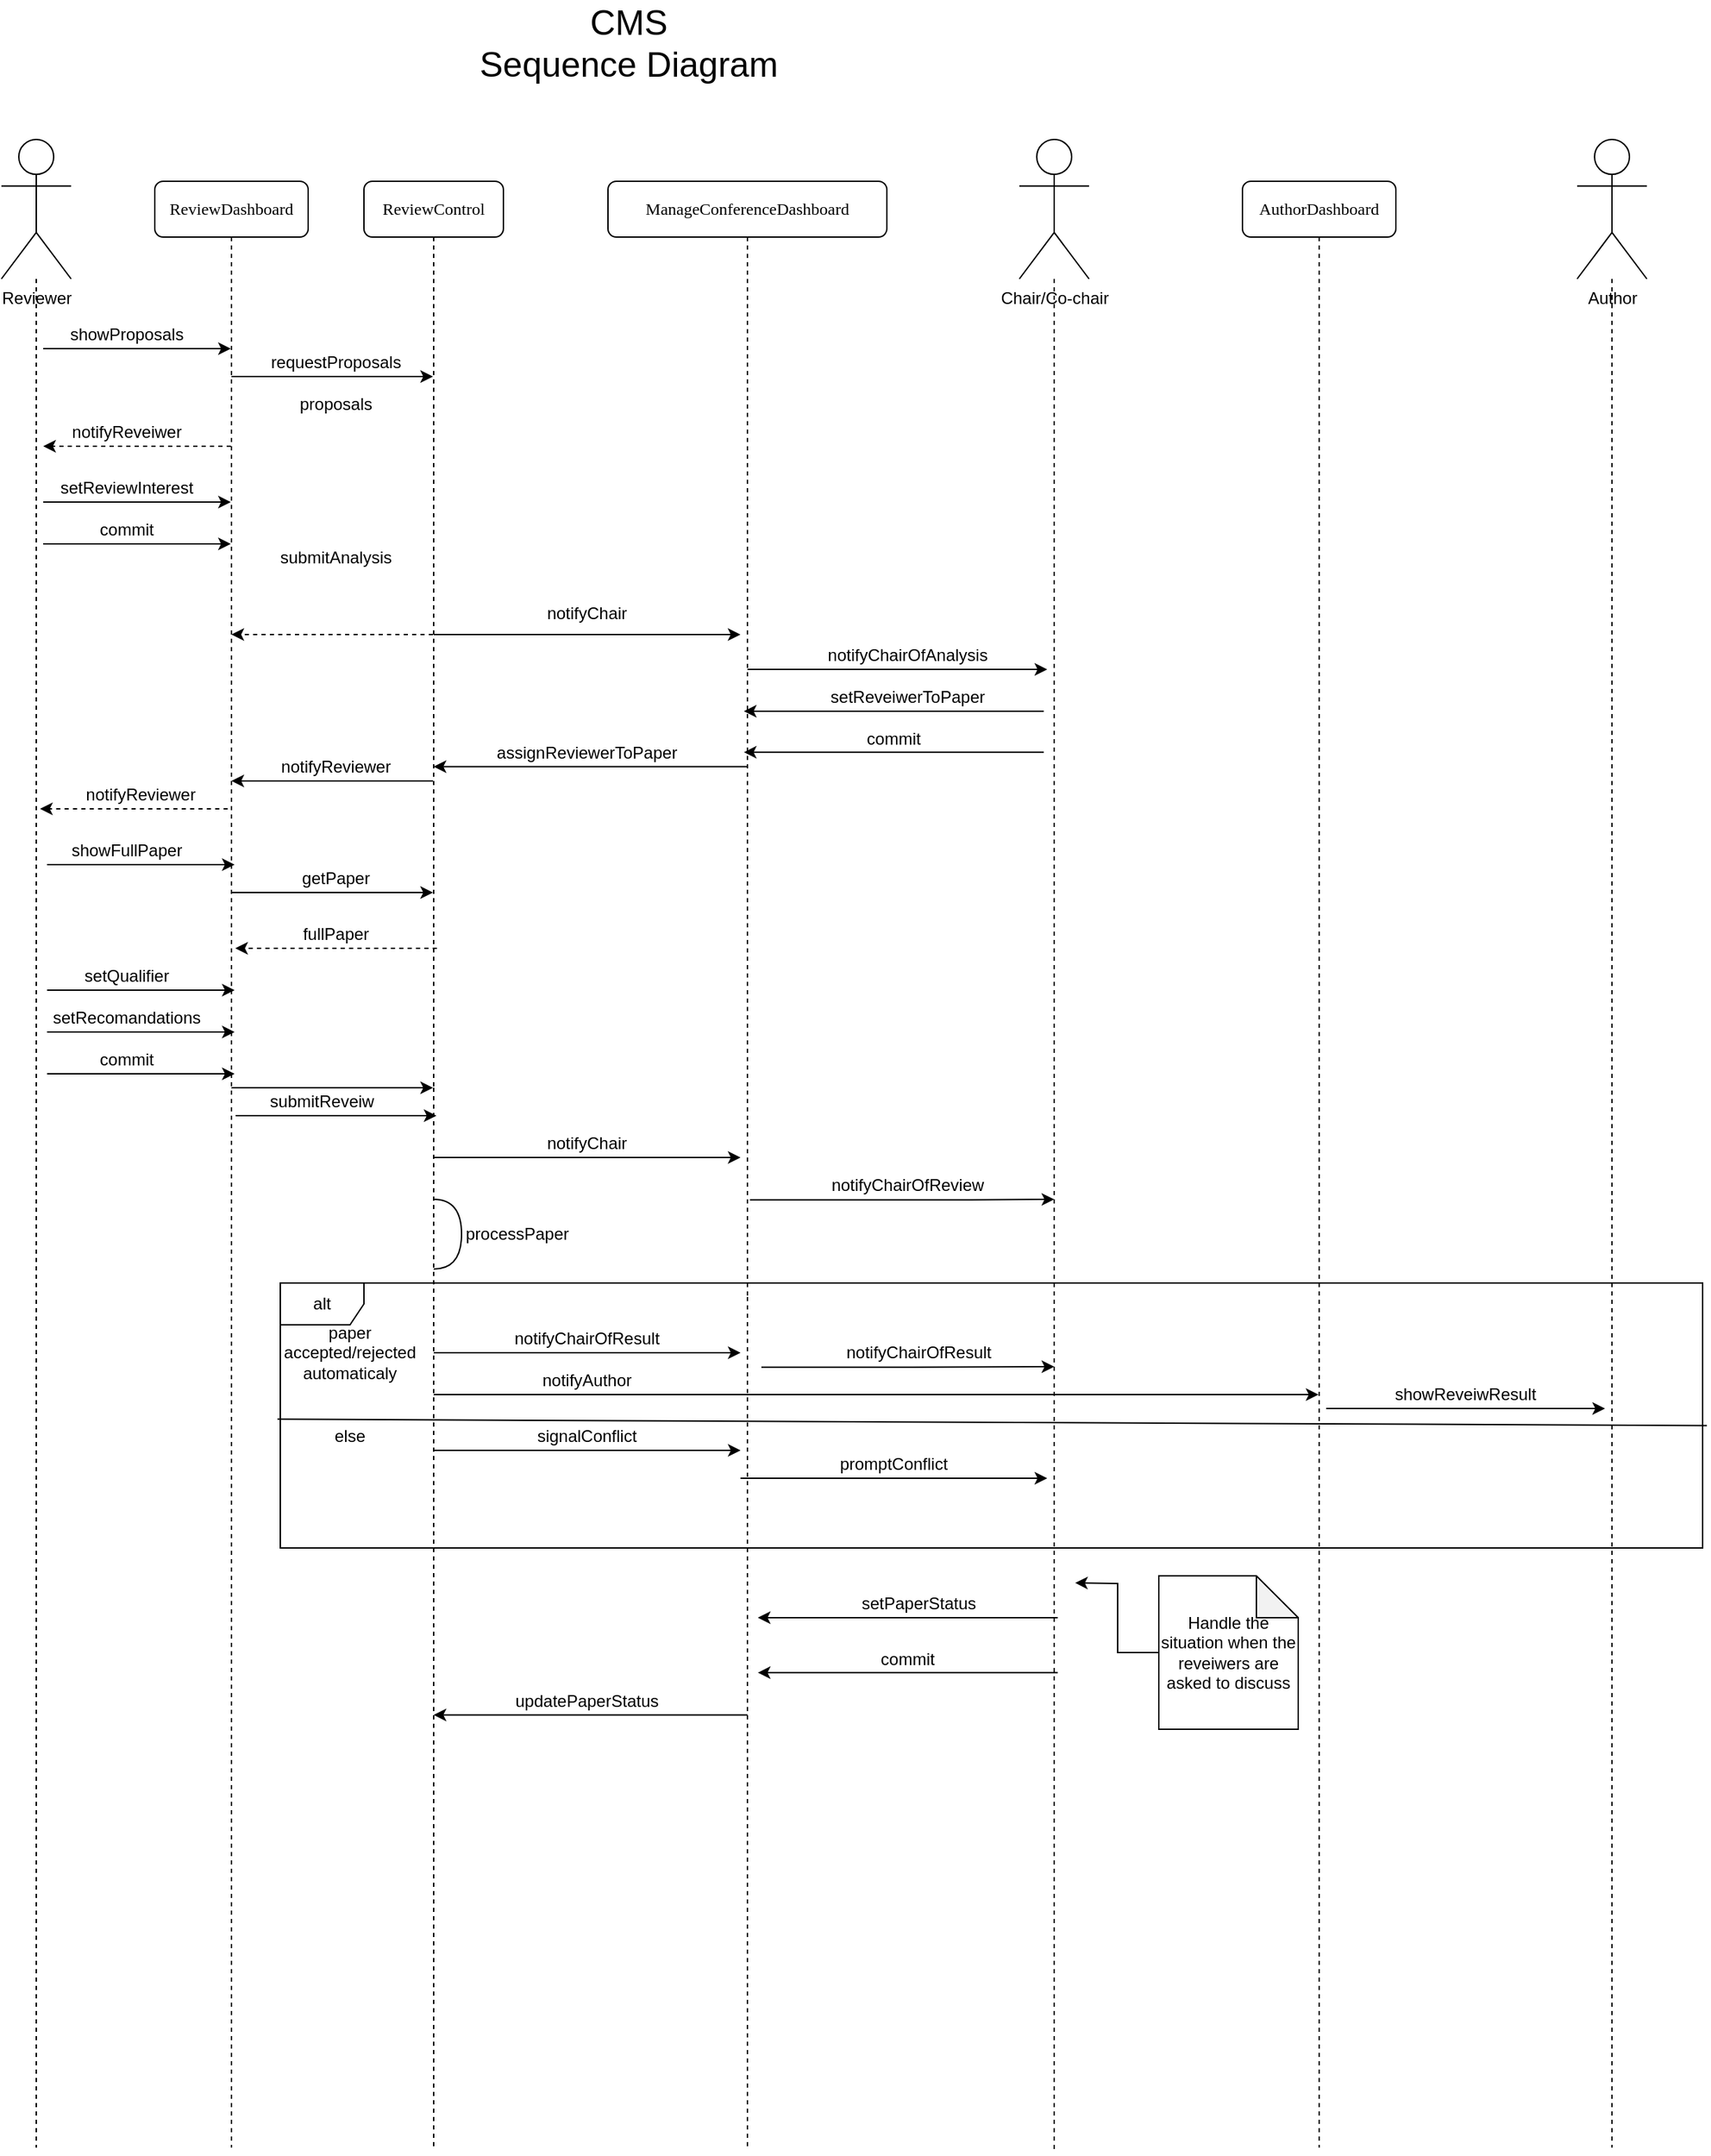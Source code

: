 <mxfile version="14.5.3" type="device"><diagram name="Page-1" id="13e1069c-82ec-6db2-03f1-153e76fe0fe0"><mxGraphModel dx="2452" dy="85" grid="1" gridSize="10" guides="1" tooltips="1" connect="1" arrows="1" fold="1" page="1" pageScale="1" pageWidth="1100" pageHeight="850" background="#ffffff" math="0" shadow="0"><root><mxCell id="0"/><mxCell id="1" parent="0"/><mxCell id="bucNh9d91GPZDgI1Pmpa-3" value="&lt;span style=&quot;font-size: 25px&quot;&gt;CMS&lt;br&gt;Sequence Diagram&lt;br&gt;&lt;/span&gt;" style="text;html=1;strokeColor=none;fillColor=none;align=center;verticalAlign=middle;whiteSpace=wrap;rounded=0;" vertex="1" parent="1"><mxGeometry x="440" y="860" width="220" height="60" as="geometry"/></mxCell><mxCell id="bucNh9d91GPZDgI1Pmpa-11" style="edgeStyle=orthogonalEdgeStyle;rounded=0;orthogonalLoop=1;jettySize=auto;html=1;dashed=1;endArrow=none;endFill=0;" edge="1" parent="1" source="bucNh9d91GPZDgI1Pmpa-7"><mxGeometry relative="1" as="geometry"><mxPoint x="125" y="2400" as="targetPoint"/><Array as="points"><mxPoint x="125" y="1210"/><mxPoint x="125" y="1210"/></Array></mxGeometry></mxCell><mxCell id="bucNh9d91GPZDgI1Pmpa-7" value="Reviewer" style="shape=umlActor;verticalLabelPosition=bottom;verticalAlign=top;html=1;" vertex="1" parent="1"><mxGeometry x="100" y="960" width="50" height="100" as="geometry"/></mxCell><mxCell id="bucNh9d91GPZDgI1Pmpa-9" style="edgeStyle=orthogonalEdgeStyle;rounded=0;orthogonalLoop=1;jettySize=auto;html=1;dashed=1;endArrow=none;endFill=0;" edge="1" parent="1" source="bucNh9d91GPZDgI1Pmpa-8"><mxGeometry relative="1" as="geometry"><mxPoint x="855" y="2403.429" as="targetPoint"/><Array as="points"><mxPoint x="855" y="1400"/><mxPoint x="855" y="1400"/></Array></mxGeometry></mxCell><mxCell id="bucNh9d91GPZDgI1Pmpa-8" value="Chair/Co-chair" style="shape=umlActor;verticalLabelPosition=bottom;verticalAlign=top;html=1;" vertex="1" parent="1"><mxGeometry x="830" y="960" width="50" height="100" as="geometry"/></mxCell><mxCell id="bucNh9d91GPZDgI1Pmpa-32" style="edgeStyle=orthogonalEdgeStyle;rounded=0;orthogonalLoop=1;jettySize=auto;html=1;startArrow=none;startFill=0;endArrow=classic;endFill=1;" edge="1" parent="1" source="bucNh9d91GPZDgI1Pmpa-12" target="bucNh9d91GPZDgI1Pmpa-13"><mxGeometry relative="1" as="geometry"><Array as="points"><mxPoint x="320" y="1270"/><mxPoint x="320" y="1270"/></Array></mxGeometry></mxCell><mxCell id="bucNh9d91GPZDgI1Pmpa-55" style="edgeStyle=orthogonalEdgeStyle;rounded=0;orthogonalLoop=1;jettySize=auto;html=1;startArrow=none;startFill=0;endArrow=classic;endFill=1;" edge="1" parent="1" source="bucNh9d91GPZDgI1Pmpa-12" target="bucNh9d91GPZDgI1Pmpa-13"><mxGeometry relative="1" as="geometry"><Array as="points"><mxPoint x="350" y="1500"/><mxPoint x="350" y="1500"/></Array></mxGeometry></mxCell><mxCell id="bucNh9d91GPZDgI1Pmpa-12" value="ReviewDashboard" style="shape=umlLifeline;perimeter=lifelinePerimeter;whiteSpace=wrap;html=1;container=1;collapsible=0;recursiveResize=0;outlineConnect=0;rounded=1;shadow=0;comic=0;labelBackgroundColor=none;strokeWidth=1;fontFamily=Verdana;fontSize=12;align=center;" vertex="1" parent="1"><mxGeometry x="210" y="990" width="110" height="1410" as="geometry"/></mxCell><mxCell id="bucNh9d91GPZDgI1Pmpa-24" style="edgeStyle=orthogonalEdgeStyle;rounded=0;orthogonalLoop=1;jettySize=auto;html=1;endArrow=classic;endFill=1;dashed=1;startArrow=none;startFill=0;" edge="1" parent="1" source="bucNh9d91GPZDgI1Pmpa-13" target="bucNh9d91GPZDgI1Pmpa-12"><mxGeometry relative="1" as="geometry"><Array as="points"><mxPoint x="320" y="1160"/><mxPoint x="320" y="1160"/></Array></mxGeometry></mxCell><mxCell id="bucNh9d91GPZDgI1Pmpa-36" style="edgeStyle=orthogonalEdgeStyle;rounded=0;orthogonalLoop=1;jettySize=auto;html=1;startArrow=none;startFill=0;endArrow=classic;endFill=1;" edge="1" parent="1" source="bucNh9d91GPZDgI1Pmpa-13"><mxGeometry relative="1" as="geometry"><mxPoint x="630" y="1315" as="targetPoint"/></mxGeometry></mxCell><mxCell id="bucNh9d91GPZDgI1Pmpa-48" style="edgeStyle=orthogonalEdgeStyle;rounded=0;orthogonalLoop=1;jettySize=auto;html=1;startArrow=none;startFill=0;endArrow=classic;endFill=1;" edge="1" parent="1" source="bucNh9d91GPZDgI1Pmpa-13" target="bucNh9d91GPZDgI1Pmpa-12"><mxGeometry relative="1" as="geometry"><Array as="points"><mxPoint x="330" y="1420"/><mxPoint x="330" y="1420"/></Array></mxGeometry></mxCell><mxCell id="bucNh9d91GPZDgI1Pmpa-67" style="edgeStyle=orthogonalEdgeStyle;rounded=0;orthogonalLoop=1;jettySize=auto;html=1;startArrow=none;startFill=0;endArrow=none;endFill=0;dashed=1;" edge="1" parent="1" source="bucNh9d91GPZDgI1Pmpa-13"><mxGeometry relative="1" as="geometry"><mxPoint x="410" y="2400" as="targetPoint"/></mxGeometry></mxCell><mxCell id="bucNh9d91GPZDgI1Pmpa-13" value="ReviewControl" style="shape=umlLifeline;perimeter=lifelinePerimeter;whiteSpace=wrap;html=1;container=1;collapsible=0;recursiveResize=0;outlineConnect=0;rounded=1;shadow=0;comic=0;labelBackgroundColor=none;strokeWidth=1;fontFamily=Verdana;fontSize=12;align=center;" vertex="1" parent="1"><mxGeometry x="360" y="990" width="100" height="650" as="geometry"/></mxCell><mxCell id="bucNh9d91GPZDgI1Pmpa-18" value="" style="endArrow=classic;html=1;" edge="1" parent="1" target="bucNh9d91GPZDgI1Pmpa-12"><mxGeometry width="50" height="50" relative="1" as="geometry"><mxPoint x="130" y="1110" as="sourcePoint"/><mxPoint x="200" y="1110" as="targetPoint"/><Array as="points"><mxPoint x="230" y="1110"/></Array></mxGeometry></mxCell><mxCell id="bucNh9d91GPZDgI1Pmpa-19" value="showProposals" style="text;html=1;strokeColor=none;fillColor=none;align=center;verticalAlign=middle;whiteSpace=wrap;rounded=0;" vertex="1" parent="1"><mxGeometry x="170" y="1090" width="40" height="20" as="geometry"/></mxCell><mxCell id="bucNh9d91GPZDgI1Pmpa-21" value="requestProposals" style="text;html=1;strokeColor=none;fillColor=none;align=center;verticalAlign=middle;whiteSpace=wrap;rounded=0;" vertex="1" parent="1"><mxGeometry x="320" y="1110" width="40" height="20" as="geometry"/></mxCell><mxCell id="bucNh9d91GPZDgI1Pmpa-22" value="" style="endArrow=classic;html=1;" edge="1" parent="1" source="bucNh9d91GPZDgI1Pmpa-12" target="bucNh9d91GPZDgI1Pmpa-13"><mxGeometry width="50" height="50" relative="1" as="geometry"><mxPoint x="265.5" y="1140" as="sourcePoint"/><mxPoint x="400" y="1140" as="targetPoint"/><Array as="points"><mxPoint x="340" y="1130"/><mxPoint x="400" y="1130"/></Array></mxGeometry></mxCell><mxCell id="bucNh9d91GPZDgI1Pmpa-25" value="proposals" style="text;html=1;strokeColor=none;fillColor=none;align=center;verticalAlign=middle;whiteSpace=wrap;rounded=0;" vertex="1" parent="1"><mxGeometry x="320" y="1140" width="40" height="20" as="geometry"/></mxCell><mxCell id="bucNh9d91GPZDgI1Pmpa-28" style="edgeStyle=orthogonalEdgeStyle;rounded=0;orthogonalLoop=1;jettySize=auto;html=1;endArrow=classic;endFill=1;dashed=1;startArrow=none;startFill=0;" edge="1" parent="1"><mxGeometry relative="1" as="geometry"><mxPoint x="264.57" y="1179.999" as="sourcePoint"/><mxPoint x="130" y="1180" as="targetPoint"/><Array as="points"><mxPoint x="175.07" y="1179.97"/><mxPoint x="175.07" y="1179.97"/></Array></mxGeometry></mxCell><mxCell id="bucNh9d91GPZDgI1Pmpa-30" value="" style="endArrow=classic;html=1;" edge="1" parent="1"><mxGeometry width="50" height="50" relative="1" as="geometry"><mxPoint x="130" y="1220" as="sourcePoint"/><mxPoint x="264.5" y="1220" as="targetPoint"/><Array as="points"><mxPoint x="230" y="1220"/></Array></mxGeometry></mxCell><mxCell id="bucNh9d91GPZDgI1Pmpa-31" value="setReviewInterest" style="text;html=1;strokeColor=none;fillColor=none;align=center;verticalAlign=middle;whiteSpace=wrap;rounded=0;" vertex="1" parent="1"><mxGeometry x="140" y="1200" width="100" height="20" as="geometry"/></mxCell><mxCell id="bucNh9d91GPZDgI1Pmpa-33" value="submitAnalysis" style="text;html=1;strokeColor=none;fillColor=none;align=center;verticalAlign=middle;whiteSpace=wrap;rounded=0;" vertex="1" parent="1"><mxGeometry x="300" y="1250" width="80" height="20" as="geometry"/></mxCell><mxCell id="bucNh9d91GPZDgI1Pmpa-34" value="" style="endArrow=classic;html=1;" edge="1" parent="1"><mxGeometry width="50" height="50" relative="1" as="geometry"><mxPoint x="130" y="1250" as="sourcePoint"/><mxPoint x="264.5" y="1250" as="targetPoint"/><Array as="points"><mxPoint x="230" y="1250"/></Array></mxGeometry></mxCell><mxCell id="bucNh9d91GPZDgI1Pmpa-35" value="commit" style="text;html=1;strokeColor=none;fillColor=none;align=center;verticalAlign=middle;whiteSpace=wrap;rounded=0;" vertex="1" parent="1"><mxGeometry x="140" y="1230" width="100" height="20" as="geometry"/></mxCell><mxCell id="bucNh9d91GPZDgI1Pmpa-37" value="notifyChair" style="text;html=1;strokeColor=none;fillColor=none;align=center;verticalAlign=middle;whiteSpace=wrap;rounded=0;" vertex="1" parent="1"><mxGeometry x="480" y="1290" width="80" height="20" as="geometry"/></mxCell><mxCell id="bucNh9d91GPZDgI1Pmpa-39" value="setReveiwerToPaper" style="text;html=1;strokeColor=none;fillColor=none;align=center;verticalAlign=middle;whiteSpace=wrap;rounded=0;" vertex="1" parent="1"><mxGeometry x="700" y="1350" width="100" height="20" as="geometry"/></mxCell><mxCell id="bucNh9d91GPZDgI1Pmpa-72" style="edgeStyle=orthogonalEdgeStyle;rounded=0;orthogonalLoop=1;jettySize=auto;html=1;dashed=1;startArrow=none;startFill=0;endArrow=none;endFill=0;" edge="1" parent="1" source="bucNh9d91GPZDgI1Pmpa-40"><mxGeometry relative="1" as="geometry"><mxPoint x="635" y="2401.714" as="targetPoint"/></mxGeometry></mxCell><mxCell id="bucNh9d91GPZDgI1Pmpa-40" value="ManageConferenceDashboard" style="shape=umlLifeline;perimeter=lifelinePerimeter;whiteSpace=wrap;html=1;container=1;collapsible=0;recursiveResize=0;outlineConnect=0;rounded=1;shadow=0;comic=0;labelBackgroundColor=none;strokeWidth=1;fontFamily=Verdana;fontSize=12;align=center;" vertex="1" parent="1"><mxGeometry x="535" y="990" width="200" height="800" as="geometry"/></mxCell><mxCell id="bucNh9d91GPZDgI1Pmpa-41" style="edgeStyle=orthogonalEdgeStyle;rounded=0;orthogonalLoop=1;jettySize=auto;html=1;startArrow=none;startFill=0;endArrow=classic;endFill=1;" edge="1" parent="1"><mxGeometry relative="1" as="geometry"><mxPoint x="850" y="1340" as="targetPoint"/><mxPoint x="635" y="1340" as="sourcePoint"/></mxGeometry></mxCell><mxCell id="bucNh9d91GPZDgI1Pmpa-42" value="notifyChairOfAnalysis" style="text;html=1;strokeColor=none;fillColor=none;align=center;verticalAlign=middle;whiteSpace=wrap;rounded=0;" vertex="1" parent="1"><mxGeometry x="690" y="1320" width="120" height="20" as="geometry"/></mxCell><mxCell id="bucNh9d91GPZDgI1Pmpa-47" value="assignReviewerToPaper" style="text;html=1;strokeColor=none;fillColor=none;align=center;verticalAlign=middle;whiteSpace=wrap;rounded=0;" vertex="1" parent="1"><mxGeometry x="470.03" y="1390" width="100" height="20" as="geometry"/></mxCell><mxCell id="bucNh9d91GPZDgI1Pmpa-49" value="notifyReviewer" style="text;html=1;strokeColor=none;fillColor=none;align=center;verticalAlign=middle;whiteSpace=wrap;rounded=0;" vertex="1" parent="1"><mxGeometry x="290" y="1400" width="100" height="20" as="geometry"/></mxCell><mxCell id="bucNh9d91GPZDgI1Pmpa-51" style="edgeStyle=orthogonalEdgeStyle;rounded=0;orthogonalLoop=1;jettySize=auto;html=1;endArrow=classic;endFill=1;dashed=1;startArrow=none;startFill=0;" edge="1" parent="1"><mxGeometry relative="1" as="geometry"><mxPoint x="262.29" y="1439.999" as="sourcePoint"/><mxPoint x="127.72" y="1440" as="targetPoint"/><Array as="points"><mxPoint x="172.79" y="1439.97"/><mxPoint x="172.79" y="1439.97"/></Array></mxGeometry></mxCell><mxCell id="bucNh9d91GPZDgI1Pmpa-52" value="notifyReviewer" style="text;html=1;strokeColor=none;fillColor=none;align=center;verticalAlign=middle;whiteSpace=wrap;rounded=0;" vertex="1" parent="1"><mxGeometry x="150" y="1420" width="100" height="20" as="geometry"/></mxCell><mxCell id="bucNh9d91GPZDgI1Pmpa-53" value="" style="endArrow=classic;html=1;" edge="1" parent="1"><mxGeometry width="50" height="50" relative="1" as="geometry"><mxPoint x="132.75" y="1480" as="sourcePoint"/><mxPoint x="267.25" y="1480" as="targetPoint"/><Array as="points"><mxPoint x="232.75" y="1480"/></Array></mxGeometry></mxCell><mxCell id="bucNh9d91GPZDgI1Pmpa-54" value="showFullPaper" style="text;html=1;strokeColor=none;fillColor=none;align=center;verticalAlign=middle;whiteSpace=wrap;rounded=0;" vertex="1" parent="1"><mxGeometry x="140" y="1460" width="100" height="20" as="geometry"/></mxCell><mxCell id="bucNh9d91GPZDgI1Pmpa-56" value="getPaper" style="text;html=1;strokeColor=none;fillColor=none;align=center;verticalAlign=middle;whiteSpace=wrap;rounded=0;" vertex="1" parent="1"><mxGeometry x="290" y="1480" width="100" height="20" as="geometry"/></mxCell><mxCell id="bucNh9d91GPZDgI1Pmpa-57" style="edgeStyle=orthogonalEdgeStyle;rounded=0;orthogonalLoop=1;jettySize=auto;html=1;endArrow=classic;endFill=1;dashed=1;startArrow=none;startFill=0;" edge="1" parent="1"><mxGeometry relative="1" as="geometry"><mxPoint x="412.29" y="1539.999" as="sourcePoint"/><mxPoint x="267.719" y="1539.999" as="targetPoint"/><Array as="points"><mxPoint x="322.79" y="1539.97"/><mxPoint x="322.79" y="1539.97"/></Array></mxGeometry></mxCell><mxCell id="bucNh9d91GPZDgI1Pmpa-58" value="notifyReveiwer" style="text;html=1;strokeColor=none;fillColor=none;align=center;verticalAlign=middle;whiteSpace=wrap;rounded=0;" vertex="1" parent="1"><mxGeometry x="170" y="1160" width="40" height="20" as="geometry"/></mxCell><mxCell id="bucNh9d91GPZDgI1Pmpa-59" value="fullPaper" style="text;html=1;strokeColor=none;fillColor=none;align=center;verticalAlign=middle;whiteSpace=wrap;rounded=0;" vertex="1" parent="1"><mxGeometry x="290" y="1520" width="100" height="20" as="geometry"/></mxCell><mxCell id="bucNh9d91GPZDgI1Pmpa-60" value="" style="endArrow=classic;html=1;" edge="1" parent="1"><mxGeometry width="50" height="50" relative="1" as="geometry"><mxPoint x="132.75" y="1570" as="sourcePoint"/><mxPoint x="267.25" y="1570" as="targetPoint"/><Array as="points"><mxPoint x="232.75" y="1570"/></Array></mxGeometry></mxCell><mxCell id="bucNh9d91GPZDgI1Pmpa-61" value="setQualifier" style="text;html=1;strokeColor=none;fillColor=none;align=center;verticalAlign=middle;whiteSpace=wrap;rounded=0;" vertex="1" parent="1"><mxGeometry x="140" y="1550" width="100" height="20" as="geometry"/></mxCell><mxCell id="bucNh9d91GPZDgI1Pmpa-62" value="" style="endArrow=classic;html=1;" edge="1" parent="1"><mxGeometry width="50" height="50" relative="1" as="geometry"><mxPoint x="132.75" y="1600" as="sourcePoint"/><mxPoint x="267.25" y="1600" as="targetPoint"/><Array as="points"><mxPoint x="232.75" y="1600"/></Array></mxGeometry></mxCell><mxCell id="bucNh9d91GPZDgI1Pmpa-63" value="setRecomandations" style="text;html=1;strokeColor=none;fillColor=none;align=center;verticalAlign=middle;whiteSpace=wrap;rounded=0;" vertex="1" parent="1"><mxGeometry x="140" y="1580" width="100" height="20" as="geometry"/></mxCell><mxCell id="bucNh9d91GPZDgI1Pmpa-64" value="" style="endArrow=classic;html=1;" edge="1" parent="1"><mxGeometry width="50" height="50" relative="1" as="geometry"><mxPoint x="132.75" y="1630" as="sourcePoint"/><mxPoint x="267.25" y="1630" as="targetPoint"/><Array as="points"><mxPoint x="232.75" y="1630"/></Array></mxGeometry></mxCell><mxCell id="bucNh9d91GPZDgI1Pmpa-65" value="commit" style="text;html=1;strokeColor=none;fillColor=none;align=center;verticalAlign=middle;whiteSpace=wrap;rounded=0;" vertex="1" parent="1"><mxGeometry x="140" y="1610" width="100" height="20" as="geometry"/></mxCell><mxCell id="bucNh9d91GPZDgI1Pmpa-68" style="edgeStyle=orthogonalEdgeStyle;rounded=0;orthogonalLoop=1;jettySize=auto;html=1;startArrow=none;startFill=0;endArrow=classic;endFill=1;" edge="1" parent="1"><mxGeometry relative="1" as="geometry"><mxPoint x="268" y="1660" as="sourcePoint"/><mxPoint x="412" y="1660" as="targetPoint"/><Array as="points"><mxPoint x="352.79" y="1659.97"/><mxPoint x="352.79" y="1659.97"/></Array></mxGeometry></mxCell><mxCell id="bucNh9d91GPZDgI1Pmpa-69" value="submitReveiw" style="text;html=1;strokeColor=none;fillColor=none;align=center;verticalAlign=middle;whiteSpace=wrap;rounded=0;" vertex="1" parent="1"><mxGeometry x="280" y="1640" width="100" height="20" as="geometry"/></mxCell><mxCell id="bucNh9d91GPZDgI1Pmpa-70" style="edgeStyle=orthogonalEdgeStyle;rounded=0;orthogonalLoop=1;jettySize=auto;html=1;startArrow=none;startFill=0;endArrow=classic;endFill=1;" edge="1" parent="1"><mxGeometry relative="1" as="geometry"><mxPoint x="630.04" y="1690" as="targetPoint"/><mxPoint x="409.969" y="1690" as="sourcePoint"/></mxGeometry></mxCell><mxCell id="bucNh9d91GPZDgI1Pmpa-71" value="notifyChair" style="text;html=1;strokeColor=none;fillColor=none;align=center;verticalAlign=middle;whiteSpace=wrap;rounded=0;" vertex="1" parent="1"><mxGeometry x="480" y="1670" width="80" height="20" as="geometry"/></mxCell><mxCell id="bucNh9d91GPZDgI1Pmpa-73" style="edgeStyle=orthogonalEdgeStyle;rounded=0;orthogonalLoop=1;jettySize=auto;html=1;startArrow=none;startFill=0;endArrow=classic;endFill=1;exitX=0.509;exitY=0.913;exitDx=0;exitDy=0;exitPerimeter=0;" edge="1" parent="1" source="bucNh9d91GPZDgI1Pmpa-40"><mxGeometry relative="1" as="geometry"><mxPoint x="855" y="1720" as="targetPoint"/><mxPoint x="640" y="1720" as="sourcePoint"/></mxGeometry></mxCell><mxCell id="bucNh9d91GPZDgI1Pmpa-74" value="notifyChairOfReview" style="text;html=1;strokeColor=none;fillColor=none;align=center;verticalAlign=middle;whiteSpace=wrap;rounded=0;" vertex="1" parent="1"><mxGeometry x="690" y="1700" width="120" height="20" as="geometry"/></mxCell><mxCell id="bucNh9d91GPZDgI1Pmpa-78" value="" style="shape=requiredInterface;html=1;verticalLabelPosition=bottom;" vertex="1" parent="1"><mxGeometry x="410" y="1720" width="20" height="50" as="geometry"/></mxCell><mxCell id="bucNh9d91GPZDgI1Pmpa-79" value="processPaper" style="text;html=1;strokeColor=none;fillColor=none;align=center;verticalAlign=middle;whiteSpace=wrap;rounded=0;" vertex="1" parent="1"><mxGeometry x="430" y="1735" width="80" height="20" as="geometry"/></mxCell><mxCell id="bucNh9d91GPZDgI1Pmpa-80" value="alt" style="shape=umlFrame;whiteSpace=wrap;html=1;" vertex="1" parent="1"><mxGeometry x="300" y="1780" width="1020" height="190" as="geometry"/></mxCell><mxCell id="bucNh9d91GPZDgI1Pmpa-81" value="paper accepted/rejected automaticaly" style="text;html=1;strokeColor=none;fillColor=none;align=center;verticalAlign=middle;whiteSpace=wrap;rounded=0;" vertex="1" parent="1"><mxGeometry x="310" y="1820" width="80" height="20" as="geometry"/></mxCell><mxCell id="bucNh9d91GPZDgI1Pmpa-82" value="" style="endArrow=none;html=1;exitX=-0.002;exitY=0.514;exitDx=0;exitDy=0;exitPerimeter=0;entryX=1.003;entryY=0.538;entryDx=0;entryDy=0;entryPerimeter=0;" edge="1" parent="1" source="bucNh9d91GPZDgI1Pmpa-80" target="bucNh9d91GPZDgI1Pmpa-80"><mxGeometry width="50" height="50" relative="1" as="geometry"><mxPoint x="500" y="1890" as="sourcePoint"/><mxPoint x="910" y="1857" as="targetPoint"/></mxGeometry></mxCell><mxCell id="bucNh9d91GPZDgI1Pmpa-83" value="else" style="text;html=1;strokeColor=none;fillColor=none;align=center;verticalAlign=middle;whiteSpace=wrap;rounded=0;" vertex="1" parent="1"><mxGeometry x="310" y="1880" width="80" height="20" as="geometry"/></mxCell><mxCell id="bucNh9d91GPZDgI1Pmpa-84" style="edgeStyle=orthogonalEdgeStyle;rounded=0;orthogonalLoop=1;jettySize=auto;html=1;startArrow=none;startFill=0;endArrow=classic;endFill=1;" edge="1" parent="1"><mxGeometry relative="1" as="geometry"><mxPoint x="630.07" y="1830" as="targetPoint"/><mxPoint x="409.999" y="1830" as="sourcePoint"/></mxGeometry></mxCell><mxCell id="bucNh9d91GPZDgI1Pmpa-85" value="notifyChairOfResult" style="text;html=1;strokeColor=none;fillColor=none;align=center;verticalAlign=middle;whiteSpace=wrap;rounded=0;" vertex="1" parent="1"><mxGeometry x="480.03" y="1810" width="80" height="20" as="geometry"/></mxCell><mxCell id="bucNh9d91GPZDgI1Pmpa-88" style="edgeStyle=orthogonalEdgeStyle;rounded=0;orthogonalLoop=1;jettySize=auto;html=1;startArrow=none;startFill=0;endArrow=classic;endFill=1;exitX=0.509;exitY=0.913;exitDx=0;exitDy=0;exitPerimeter=0;" edge="1" parent="1"><mxGeometry relative="1" as="geometry"><mxPoint x="855" y="1840.01" as="targetPoint"/><mxPoint x="645.0" y="1840.4" as="sourcePoint"/><Array as="points"><mxPoint x="754" y="1840.01"/><mxPoint x="863" y="1840.01"/></Array></mxGeometry></mxCell><mxCell id="bucNh9d91GPZDgI1Pmpa-89" value="notifyChairOfResult" style="text;html=1;strokeColor=none;fillColor=none;align=center;verticalAlign=middle;whiteSpace=wrap;rounded=0;" vertex="1" parent="1"><mxGeometry x="698.2" y="1820" width="120" height="20" as="geometry"/></mxCell><mxCell id="bucNh9d91GPZDgI1Pmpa-90" style="edgeStyle=orthogonalEdgeStyle;rounded=0;orthogonalLoop=1;jettySize=auto;html=1;startArrow=none;startFill=0;endArrow=classic;endFill=1;" edge="1" parent="1"><mxGeometry relative="1" as="geometry"><mxPoint x="630.07" y="1900" as="targetPoint"/><mxPoint x="409.999" y="1900" as="sourcePoint"/></mxGeometry></mxCell><mxCell id="bucNh9d91GPZDgI1Pmpa-91" value="signalConflict" style="text;html=1;strokeColor=none;fillColor=none;align=center;verticalAlign=middle;whiteSpace=wrap;rounded=0;" vertex="1" parent="1"><mxGeometry x="480" y="1880" width="80" height="20" as="geometry"/></mxCell><mxCell id="bucNh9d91GPZDgI1Pmpa-92" style="edgeStyle=orthogonalEdgeStyle;rounded=0;orthogonalLoop=1;jettySize=auto;html=1;startArrow=none;startFill=0;endArrow=classic;endFill=1;" edge="1" parent="1"><mxGeometry relative="1" as="geometry"><mxPoint x="850" y="1920" as="targetPoint"/><mxPoint x="630" y="1920" as="sourcePoint"/></mxGeometry></mxCell><mxCell id="bucNh9d91GPZDgI1Pmpa-93" value="promptConflict" style="text;html=1;strokeColor=none;fillColor=none;align=center;verticalAlign=middle;whiteSpace=wrap;rounded=0;" vertex="1" parent="1"><mxGeometry x="680" y="1900" width="120" height="20" as="geometry"/></mxCell><mxCell id="bucNh9d91GPZDgI1Pmpa-96" value="" style="endArrow=classic;html=1;" edge="1" parent="1"><mxGeometry width="50" height="50" relative="1" as="geometry"><mxPoint x="857.54" y="2020" as="sourcePoint"/><mxPoint x="642.469" y="2020" as="targetPoint"/><Array as="points"><mxPoint x="667.54" y="2020"/></Array></mxGeometry></mxCell><mxCell id="bucNh9d91GPZDgI1Pmpa-97" value="setPaperStatus" style="text;html=1;strokeColor=none;fillColor=none;align=center;verticalAlign=middle;whiteSpace=wrap;rounded=0;" vertex="1" parent="1"><mxGeometry x="707.54" y="2000" width="100" height="20" as="geometry"/></mxCell><mxCell id="bucNh9d91GPZDgI1Pmpa-98" value="" style="endArrow=classic;html=1;" edge="1" parent="1"><mxGeometry width="50" height="50" relative="1" as="geometry"><mxPoint x="635.07" y="1409.71" as="sourcePoint"/><mxPoint x="409.999" y="1409.71" as="targetPoint"/><Array as="points"><mxPoint x="610.07" y="1409.71"/><mxPoint x="590.07" y="1409.71"/><mxPoint x="450.07" y="1409.71"/></Array></mxGeometry></mxCell><mxCell id="bucNh9d91GPZDgI1Pmpa-99" value="" style="endArrow=classic;html=1;" edge="1" parent="1"><mxGeometry width="50" height="50" relative="1" as="geometry"><mxPoint x="847.54" y="1370" as="sourcePoint"/><mxPoint x="632.469" y="1370" as="targetPoint"/><Array as="points"><mxPoint x="657.54" y="1370"/></Array></mxGeometry></mxCell><mxCell id="bucNh9d91GPZDgI1Pmpa-100" value="" style="endArrow=classic;html=1;" edge="1" parent="1"><mxGeometry width="50" height="50" relative="1" as="geometry"><mxPoint x="847.54" y="1399.43" as="sourcePoint"/><mxPoint x="632.469" y="1399.43" as="targetPoint"/><Array as="points"><mxPoint x="657.54" y="1399.43"/></Array></mxGeometry></mxCell><mxCell id="bucNh9d91GPZDgI1Pmpa-101" value="commit" style="text;html=1;strokeColor=none;fillColor=none;align=center;verticalAlign=middle;whiteSpace=wrap;rounded=0;" vertex="1" parent="1"><mxGeometry x="690" y="1380" width="100" height="20" as="geometry"/></mxCell><mxCell id="bucNh9d91GPZDgI1Pmpa-102" value="" style="endArrow=classic;html=1;" edge="1" parent="1"><mxGeometry width="50" height="50" relative="1" as="geometry"><mxPoint x="857.54" y="2059.43" as="sourcePoint"/><mxPoint x="642.469" y="2059.43" as="targetPoint"/><Array as="points"><mxPoint x="667.54" y="2059.43"/></Array></mxGeometry></mxCell><mxCell id="bucNh9d91GPZDgI1Pmpa-103" value="commit" style="text;html=1;strokeColor=none;fillColor=none;align=center;verticalAlign=middle;whiteSpace=wrap;rounded=0;" vertex="1" parent="1"><mxGeometry x="700" y="2040" width="100" height="20" as="geometry"/></mxCell><mxCell id="bucNh9d91GPZDgI1Pmpa-104" value="updatePaperStatus" style="text;html=1;strokeColor=none;fillColor=none;align=center;verticalAlign=middle;whiteSpace=wrap;rounded=0;" vertex="1" parent="1"><mxGeometry x="470.03" y="2070" width="100" height="20" as="geometry"/></mxCell><mxCell id="bucNh9d91GPZDgI1Pmpa-105" value="" style="endArrow=classic;html=1;" edge="1" parent="1"><mxGeometry width="50" height="50" relative="1" as="geometry"><mxPoint x="635.07" y="2089.71" as="sourcePoint"/><mxPoint x="409.999" y="2089.71" as="targetPoint"/><Array as="points"><mxPoint x="610.07" y="2089.71"/><mxPoint x="590.07" y="2089.71"/><mxPoint x="450.07" y="2089.71"/></Array></mxGeometry></mxCell><mxCell id="bucNh9d91GPZDgI1Pmpa-107" style="edgeStyle=orthogonalEdgeStyle;rounded=0;orthogonalLoop=1;jettySize=auto;html=1;startArrow=none;startFill=0;endArrow=classic;endFill=1;" edge="1" parent="1" source="bucNh9d91GPZDgI1Pmpa-106"><mxGeometry relative="1" as="geometry"><mxPoint x="870" y="1995" as="targetPoint"/></mxGeometry></mxCell><mxCell id="bucNh9d91GPZDgI1Pmpa-106" value="Handle the situation when the reveiwers are asked to discuss" style="shape=note;whiteSpace=wrap;html=1;backgroundOutline=1;darkOpacity=0.05;" vertex="1" parent="1"><mxGeometry x="930" y="1990" width="100" height="110" as="geometry"/></mxCell><mxCell id="bucNh9d91GPZDgI1Pmpa-113" style="edgeStyle=orthogonalEdgeStyle;rounded=0;orthogonalLoop=1;jettySize=auto;html=1;startArrow=none;startFill=0;endArrow=none;endFill=0;dashed=1;" edge="1" parent="1" source="bucNh9d91GPZDgI1Pmpa-108"><mxGeometry relative="1" as="geometry"><mxPoint x="1255" y="2400" as="targetPoint"/></mxGeometry></mxCell><mxCell id="bucNh9d91GPZDgI1Pmpa-108" value="Author" style="shape=umlActor;verticalLabelPosition=bottom;verticalAlign=top;html=1;" vertex="1" parent="1"><mxGeometry x="1230" y="960" width="50" height="100" as="geometry"/></mxCell><mxCell id="bucNh9d91GPZDgI1Pmpa-110" value="AuthorDashboard" style="shape=umlLifeline;perimeter=lifelinePerimeter;whiteSpace=wrap;html=1;container=1;collapsible=0;recursiveResize=0;outlineConnect=0;rounded=1;shadow=0;comic=0;labelBackgroundColor=none;strokeWidth=1;fontFamily=Verdana;fontSize=12;align=center;" vertex="1" parent="1"><mxGeometry x="990" y="990" width="110" height="1410" as="geometry"/></mxCell><mxCell id="bucNh9d91GPZDgI1Pmpa-111" style="edgeStyle=orthogonalEdgeStyle;rounded=0;orthogonalLoop=1;jettySize=auto;html=1;startArrow=none;startFill=0;endArrow=classic;endFill=1;" edge="1" parent="1" target="bucNh9d91GPZDgI1Pmpa-110"><mxGeometry relative="1" as="geometry"><mxPoint x="630.07" y="1860" as="targetPoint"/><mxPoint x="409.999" y="1860" as="sourcePoint"/><Array as="points"><mxPoint x="880" y="1860"/><mxPoint x="880" y="1860"/></Array></mxGeometry></mxCell><mxCell id="bucNh9d91GPZDgI1Pmpa-112" value="notifyAuthor" style="text;html=1;strokeColor=none;fillColor=none;align=center;verticalAlign=middle;whiteSpace=wrap;rounded=0;" vertex="1" parent="1"><mxGeometry x="480.03" y="1840" width="80" height="20" as="geometry"/></mxCell><mxCell id="bucNh9d91GPZDgI1Pmpa-114" style="edgeStyle=orthogonalEdgeStyle;rounded=0;orthogonalLoop=1;jettySize=auto;html=1;startArrow=none;startFill=0;endArrow=classic;endFill=1;" edge="1" parent="1"><mxGeometry relative="1" as="geometry"><mxPoint x="1250" y="1870" as="targetPoint"/><mxPoint x="1049.999" y="1870" as="sourcePoint"/></mxGeometry></mxCell><mxCell id="bucNh9d91GPZDgI1Pmpa-115" value="showReveiwResult" style="text;html=1;strokeColor=none;fillColor=none;align=center;verticalAlign=middle;whiteSpace=wrap;rounded=0;" vertex="1" parent="1"><mxGeometry x="1110" y="1850" width="80" height="20" as="geometry"/></mxCell></root></mxGraphModel></diagram></mxfile>
